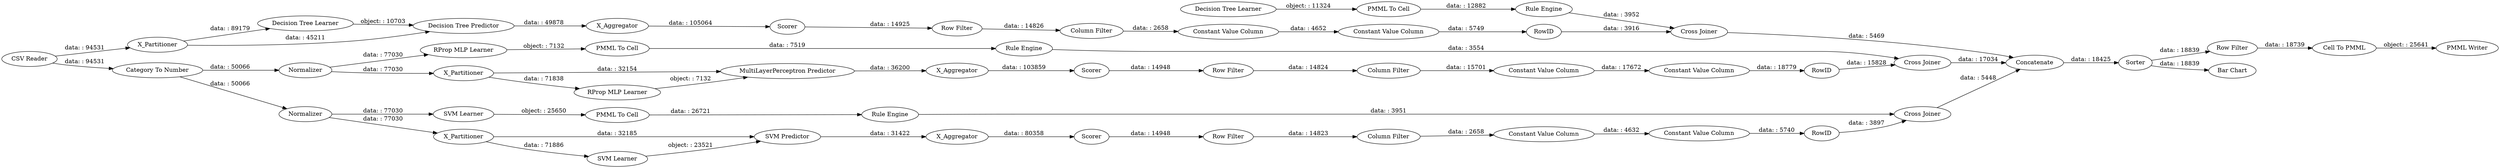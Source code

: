 digraph {
	"-6933191033709775769_53" [label="Row Filter"]
	"-4766457193659085075_9" [label="Row Filter"]
	"-4766457193659085075_290" [label="Constant Value Column"]
	"352241684728520659_76" [label="RProp MLP Learner"]
	"-4766457193659085075_294" [label="Column Filter"]
	"5234366073656431248_64" [label=X_Partitioner]
	"5234366073656431248_68" [label=Scorer]
	"-6454741688320065827_35" [label="Rule Engine"]
	"-4766457193659085075_292" [label="Constant Value Column"]
	"-6933191033709775769_299" [label=Concatenate]
	"3481279760592776302_9" [label="Row Filter"]
	"669934995541608705_33" [label="Decision Tree Learner"]
	"-4766457193659085075_293" [label=RowID]
	"-8237447673524444732_2" [label=X_Partitioner]
	"-8237447673524444732_7" [label=X_Aggregator]
	"-6933191033709775769_62" [label="CSV Reader"]
	"-8503980406365905610_32" [label="Decision Tree Predictor"]
	"-8237447673524444732_40" [label=Normalizer]
	"5234366073656431248_65" [label="RProp MLP Learner"]
	"669934995541608705_34" [label="Rule Engine"]
	"-8503980406365905610_38" [label="Cross Joiner"]
	"3481279760592776302_294" [label="Column Filter"]
	"3481279760592776302_290" [label="Constant Value Column"]
	"-8503980406365905610_31" [label="Decision Tree Learner"]
	"6113310177019437276_71" [label="Constant Value Column"]
	"6113310177019437276_69" [label="Row Filter"]
	"352241684728520659_78" [label="Rule Engine"]
	"5234366073656431248_67" [label=X_Aggregator]
	"-6454741688320065827_33" [label="SVM Learner"]
	"-8237447673524444732_31" [label="SVM Learner"]
	"-6933191033709775769_58" [label="Category To Number"]
	"6113310177019437276_73" [label=RowID]
	"-8237447673524444732_32" [label="SVM Predictor"]
	"3481279760592776302_293" [label=RowID]
	"-8237447673524444732_41" [label=Scorer]
	"-8503980406365905610_39" [label=Scorer]
	"-8503980406365905610_2" [label=X_Partitioner]
	"669934995541608705_28" [label="PMML To Cell"]
	"-6454741688320065827_34" [label="PMML To Cell"]
	"-6933191033709775769_59" [label="Bar Chart"]
	"6113310177019437276_70" [label="Column Filter"]
	"-8503980406365905610_7" [label=X_Aggregator]
	"-6933191033709775769_52" [label=Sorter]
	"5234366073656431248_63" [label=Normalizer]
	"5234366073656431248_66" [label="MultiLayerPerceptron Predictor"]
	"5234366073656431248_74" [label="Cross Joiner"]
	"-6933191033709775769_61" [label="PMML Writer"]
	"6113310177019437276_72" [label="Constant Value Column"]
	"-6933191033709775769_54" [label="Cell To PMML"]
	"352241684728520659_77" [label="PMML To Cell"]
	"3481279760592776302_292" [label="Constant Value Column"]
	"-8237447673524444732_39" [label="Cross Joiner"]
	"6113310177019437276_72" -> "6113310177019437276_73" [label="data: : 18779"]
	"5234366073656431248_64" -> "5234366073656431248_65" [label="data: : 71838"]
	"3481279760592776302_292" -> "3481279760592776302_293" [label="data: : 5749"]
	"6113310177019437276_70" -> "6113310177019437276_71" [label="data: : 15701"]
	"-4766457193659085075_290" -> "-4766457193659085075_292" [label="data: : 4632"]
	"-6454741688320065827_35" -> "-8237447673524444732_39" [label="data: : 3951"]
	"-8503980406365905610_2" -> "-8503980406365905610_32" [label="data: : 45211"]
	"-8503980406365905610_2" -> "-8503980406365905610_31" [label="data: : 89179"]
	"352241684728520659_77" -> "352241684728520659_78" [label="data: : 7519"]
	"352241684728520659_78" -> "5234366073656431248_74" [label="data: : 3554"]
	"-8237447673524444732_2" -> "-8237447673524444732_32" [label="data: : 32185"]
	"3481279760592776302_9" -> "3481279760592776302_294" [label="data: : 14826"]
	"669934995541608705_34" -> "-8503980406365905610_38" [label="data: : 3952"]
	"5234366073656431248_63" -> "5234366073656431248_64" [label="data: : 77030"]
	"-8237447673524444732_39" -> "-6933191033709775769_299" [label="data: : 5448"]
	"-8237447673524444732_2" -> "-8237447673524444732_31" [label="data: : 71886"]
	"-8503980406365905610_7" -> "-8503980406365905610_39" [label="data: : 105064"]
	"5234366073656431248_66" -> "5234366073656431248_67" [label="data: : 36200"]
	"-6933191033709775769_299" -> "-6933191033709775769_52" [label="data: : 18425"]
	"5234366073656431248_68" -> "6113310177019437276_69" [label="data: : 14948"]
	"-4766457193659085075_294" -> "-4766457193659085075_290" [label="data: : 2658"]
	"-6454741688320065827_34" -> "-6454741688320065827_35" [label="data: : 26721"]
	"5234366073656431248_64" -> "5234366073656431248_66" [label="data: : 32154"]
	"-8237447673524444732_31" -> "-8237447673524444732_32" [label="object: : 23521"]
	"-6933191033709775769_52" -> "-6933191033709775769_53" [label="data: : 18839"]
	"-4766457193659085075_293" -> "-8237447673524444732_39" [label="data: : 3897"]
	"-6933191033709775769_58" -> "5234366073656431248_63" [label="data: : 50066"]
	"-8237447673524444732_40" -> "-6454741688320065827_33" [label="data: : 77030"]
	"3481279760592776302_294" -> "3481279760592776302_290" [label="data: : 2658"]
	"-6933191033709775769_62" -> "-8503980406365905610_2" [label="data: : 94531"]
	"5234366073656431248_63" -> "352241684728520659_76" [label="data: : 77030"]
	"-6933191033709775769_62" -> "-6933191033709775769_58" [label="data: : 94531"]
	"5234366073656431248_74" -> "-6933191033709775769_299" [label="data: : 17034"]
	"-8503980406365905610_31" -> "-8503980406365905610_32" [label="object: : 10703"]
	"-6454741688320065827_33" -> "-6454741688320065827_34" [label="object: : 25650"]
	"-6933191033709775769_53" -> "-6933191033709775769_54" [label="data: : 18739"]
	"-6933191033709775769_54" -> "-6933191033709775769_61" [label="object: : 25641"]
	"-6933191033709775769_52" -> "-6933191033709775769_59" [label="data: : 18839"]
	"-6933191033709775769_58" -> "-8237447673524444732_40" [label="data: : 50066"]
	"3481279760592776302_290" -> "3481279760592776302_292" [label="data: : 4652"]
	"3481279760592776302_293" -> "-8503980406365905610_38" [label="data: : 3916"]
	"6113310177019437276_71" -> "6113310177019437276_72" [label="data: : 17672"]
	"-8237447673524444732_32" -> "-8237447673524444732_7" [label="data: : 31422"]
	"352241684728520659_76" -> "352241684728520659_77" [label="object: : 7132"]
	"-8237447673524444732_40" -> "-8237447673524444732_2" [label="data: : 77030"]
	"-8503980406365905610_38" -> "-6933191033709775769_299" [label="data: : 5469"]
	"-4766457193659085075_9" -> "-4766457193659085075_294" [label="data: : 14823"]
	"-8237447673524444732_41" -> "-4766457193659085075_9" [label="data: : 14948"]
	"669934995541608705_33" -> "669934995541608705_28" [label="object: : 11324"]
	"5234366073656431248_67" -> "5234366073656431248_68" [label="data: : 103859"]
	"-8503980406365905610_39" -> "3481279760592776302_9" [label="data: : 14925"]
	"-4766457193659085075_292" -> "-4766457193659085075_293" [label="data: : 5740"]
	"669934995541608705_28" -> "669934995541608705_34" [label="data: : 12882"]
	"-8503980406365905610_32" -> "-8503980406365905610_7" [label="data: : 49878"]
	"-8237447673524444732_7" -> "-8237447673524444732_41" [label="data: : 80358"]
	"5234366073656431248_65" -> "5234366073656431248_66" [label="object: : 7132"]
	"6113310177019437276_69" -> "6113310177019437276_70" [label="data: : 14824"]
	"6113310177019437276_73" -> "5234366073656431248_74" [label="data: : 15828"]
	rankdir=LR
}
